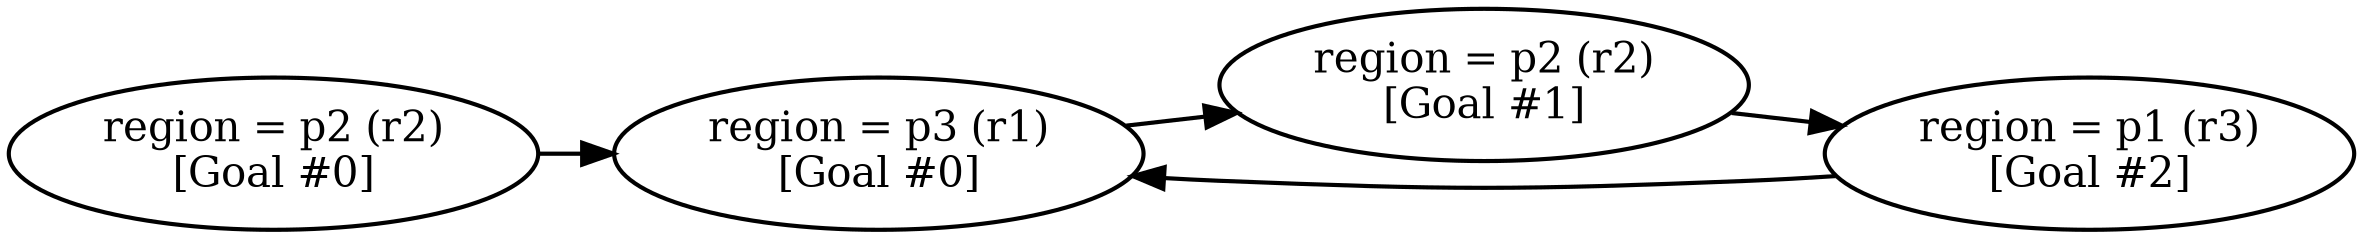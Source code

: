 
digraph A {
    rankdir = LR;
    overlap = false;
    ratio = "compress";
	0 [style="bold", width=0, height=0, fontsize=20, label="region = p2 (r2)\n[Goal #0]"];
	1 [style="bold", width=0, height=0, fontsize=20, label="region = p3 (r1)\n[Goal #0]"];
	2 [style="bold", width=0, height=0, fontsize=20, label="region = p2 (r2)\n[Goal #1]"];
	3 [style="bold", width=0, height=0, fontsize=20, label="region = p1 (r3)\n[Goal #2]"];
	0 -> 1 [style="bold", arrowsize=1.5, fontsize=20, label=""];
	1 -> 2 [style="bold", arrowsize=1.5, fontsize=20, label=""];
	2 -> 3 [style="bold", arrowsize=1.5, fontsize=20, label=""];
	3 -> 1 [style="bold", arrowsize=1.5, fontsize=20, label=""];
} 

